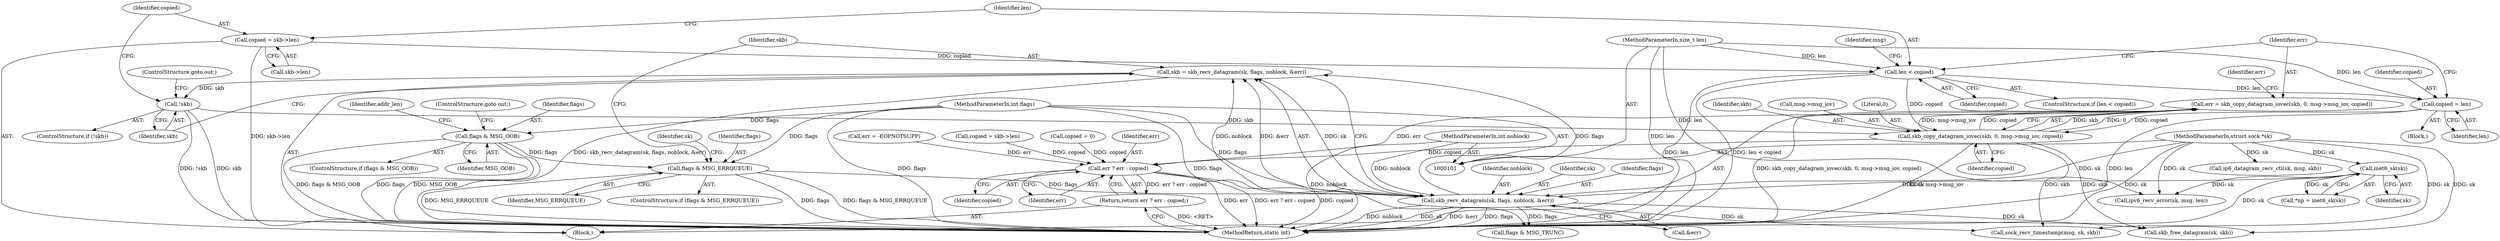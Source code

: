 digraph "0_linux_b860d3cc62877fad02863e2a08efff69a19382d2@API" {
"1000185" [label="(Call,err = skb_copy_datagram_iovec(skb, 0, msg->msg_iov, copied))"];
"1000187" [label="(Call,skb_copy_datagram_iovec(skb, 0, msg->msg_iov, copied))"];
"1000164" [label="(Call,!skb)"];
"1000155" [label="(Call,skb = skb_recv_datagram(sk, flags, noblock, &err))"];
"1000157" [label="(Call,skb_recv_datagram(sk, flags, noblock, &err))"];
"1000113" [label="(Call,inet6_sk(sk))"];
"1000103" [label="(MethodParameterIn,struct sock *sk)"];
"1000147" [label="(Call,flags & MSG_ERRQUEUE)"];
"1000134" [label="(Call,flags & MSG_OOB)"];
"1000107" [label="(MethodParameterIn,int flags)"];
"1000106" [label="(MethodParameterIn,int noblock)"];
"1000182" [label="(Call,copied = len)"];
"1000173" [label="(Call,len < copied)"];
"1000105" [label="(MethodParameterIn,size_t len)"];
"1000167" [label="(Call,copied = skb->len)"];
"1000278" [label="(Call,err ? err : copied)"];
"1000277" [label="(Return,return err ? err : copied;)"];
"1000185" [label="(Call,err = skb_copy_datagram_iovec(skb, 0, msg->msg_iov, copied))"];
"1000166" [label="(ControlStructure,goto out;)"];
"1000160" [label="(Identifier,noblock)"];
"1000135" [label="(Identifier,flags)"];
"1000157" [label="(Call,skb_recv_datagram(sk, flags, noblock, &err))"];
"1000197" [label="(Call,sock_recv_timestamp(msg, sk, skb))"];
"1000103" [label="(MethodParameterIn,struct sock *sk)"];
"1000273" [label="(Call,skb_free_datagram(sk, skb))"];
"1000128" [label="(Call,err = -EOPNOTSUPP)"];
"1000163" [label="(ControlStructure,if (!skb))"];
"1000156" [label="(Identifier,skb)"];
"1000158" [label="(Identifier,sk)"];
"1000111" [label="(Call,*np = inet6_sk(sk))"];
"1000146" [label="(ControlStructure,if (flags & MSG_ERRQUEUE))"];
"1000187" [label="(Call,skb_copy_datagram_iovec(skb, 0, msg->msg_iov, copied))"];
"1000161" [label="(Call,&err)"];
"1000175" [label="(Identifier,copied)"];
"1000155" [label="(Call,skb = skb_recv_datagram(sk, flags, noblock, &err))"];
"1000279" [label="(Identifier,err)"];
"1000280" [label="(Identifier,err)"];
"1000176" [label="(Block,)"];
"1000277" [label="(Return,return err ? err : copied;)"];
"1000169" [label="(Call,skb->len)"];
"1000179" [label="(Identifier,msg)"];
"1000189" [label="(Literal,0)"];
"1000148" [label="(Identifier,flags)"];
"1000109" [label="(Block,)"];
"1000107" [label="(MethodParameterIn,int flags)"];
"1000136" [label="(Identifier,MSG_OOB)"];
"1000165" [label="(Identifier,skb)"];
"1000168" [label="(Identifier,copied)"];
"1000188" [label="(Identifier,skb)"];
"1000281" [label="(Identifier,copied)"];
"1000264" [label="(Call,flags & MSG_TRUNC)"];
"1000167" [label="(Call,copied = skb->len)"];
"1000134" [label="(Call,flags & MSG_OOB)"];
"1000159" [label="(Identifier,flags)"];
"1000174" [label="(Identifier,len)"];
"1000282" [label="(MethodReturn,static int)"];
"1000149" [label="(Identifier,MSG_ERRQUEUE)"];
"1000133" [label="(ControlStructure,if (flags & MSG_OOB))"];
"1000278" [label="(Call,err ? err : copied)"];
"1000164" [label="(Call,!skb)"];
"1000184" [label="(Identifier,len)"];
"1000190" [label="(Call,msg->msg_iov)"];
"1000195" [label="(Identifier,err)"];
"1000182" [label="(Call,copied = len)"];
"1000113" [label="(Call,inet6_sk(sk))"];
"1000172" [label="(ControlStructure,if (len < copied))"];
"1000173" [label="(Call,len < copied)"];
"1000186" [label="(Identifier,err)"];
"1000114" [label="(Identifier,sk)"];
"1000147" [label="(Call,flags & MSG_ERRQUEUE)"];
"1000151" [label="(Call,ipv6_recv_error(sk, msg, len))"];
"1000259" [label="(Call,ip6_datagram_recv_ctl(sk, msg, skb))"];
"1000183" [label="(Identifier,copied)"];
"1000193" [label="(Identifier,copied)"];
"1000105" [label="(MethodParameterIn,size_t len)"];
"1000152" [label="(Identifier,sk)"];
"1000139" [label="(Identifier,addr_len)"];
"1000106" [label="(MethodParameterIn,int noblock)"];
"1000267" [label="(Call,copied = skb->len)"];
"1000137" [label="(ControlStructure,goto out;)"];
"1000124" [label="(Call,copied = 0)"];
"1000185" -> "1000109"  [label="AST: "];
"1000185" -> "1000187"  [label="CFG: "];
"1000186" -> "1000185"  [label="AST: "];
"1000187" -> "1000185"  [label="AST: "];
"1000195" -> "1000185"  [label="CFG: "];
"1000185" -> "1000282"  [label="DDG: skb_copy_datagram_iovec(skb, 0, msg->msg_iov, copied)"];
"1000187" -> "1000185"  [label="DDG: skb"];
"1000187" -> "1000185"  [label="DDG: 0"];
"1000187" -> "1000185"  [label="DDG: msg->msg_iov"];
"1000187" -> "1000185"  [label="DDG: copied"];
"1000185" -> "1000278"  [label="DDG: err"];
"1000187" -> "1000193"  [label="CFG: "];
"1000188" -> "1000187"  [label="AST: "];
"1000189" -> "1000187"  [label="AST: "];
"1000190" -> "1000187"  [label="AST: "];
"1000193" -> "1000187"  [label="AST: "];
"1000187" -> "1000282"  [label="DDG: msg->msg_iov"];
"1000164" -> "1000187"  [label="DDG: skb"];
"1000182" -> "1000187"  [label="DDG: copied"];
"1000173" -> "1000187"  [label="DDG: copied"];
"1000187" -> "1000197"  [label="DDG: skb"];
"1000187" -> "1000273"  [label="DDG: skb"];
"1000187" -> "1000278"  [label="DDG: copied"];
"1000164" -> "1000163"  [label="AST: "];
"1000164" -> "1000165"  [label="CFG: "];
"1000165" -> "1000164"  [label="AST: "];
"1000166" -> "1000164"  [label="CFG: "];
"1000168" -> "1000164"  [label="CFG: "];
"1000164" -> "1000282"  [label="DDG: !skb"];
"1000164" -> "1000282"  [label="DDG: skb"];
"1000155" -> "1000164"  [label="DDG: skb"];
"1000155" -> "1000109"  [label="AST: "];
"1000155" -> "1000157"  [label="CFG: "];
"1000156" -> "1000155"  [label="AST: "];
"1000157" -> "1000155"  [label="AST: "];
"1000165" -> "1000155"  [label="CFG: "];
"1000155" -> "1000282"  [label="DDG: skb_recv_datagram(sk, flags, noblock, &err)"];
"1000157" -> "1000155"  [label="DDG: sk"];
"1000157" -> "1000155"  [label="DDG: flags"];
"1000157" -> "1000155"  [label="DDG: noblock"];
"1000157" -> "1000155"  [label="DDG: &err"];
"1000157" -> "1000161"  [label="CFG: "];
"1000158" -> "1000157"  [label="AST: "];
"1000159" -> "1000157"  [label="AST: "];
"1000160" -> "1000157"  [label="AST: "];
"1000161" -> "1000157"  [label="AST: "];
"1000157" -> "1000282"  [label="DDG: flags"];
"1000157" -> "1000282"  [label="DDG: noblock"];
"1000157" -> "1000282"  [label="DDG: sk"];
"1000157" -> "1000282"  [label="DDG: &err"];
"1000113" -> "1000157"  [label="DDG: sk"];
"1000103" -> "1000157"  [label="DDG: sk"];
"1000147" -> "1000157"  [label="DDG: flags"];
"1000107" -> "1000157"  [label="DDG: flags"];
"1000106" -> "1000157"  [label="DDG: noblock"];
"1000157" -> "1000197"  [label="DDG: sk"];
"1000157" -> "1000264"  [label="DDG: flags"];
"1000157" -> "1000273"  [label="DDG: sk"];
"1000113" -> "1000111"  [label="AST: "];
"1000113" -> "1000114"  [label="CFG: "];
"1000114" -> "1000113"  [label="AST: "];
"1000111" -> "1000113"  [label="CFG: "];
"1000113" -> "1000282"  [label="DDG: sk"];
"1000113" -> "1000111"  [label="DDG: sk"];
"1000103" -> "1000113"  [label="DDG: sk"];
"1000113" -> "1000151"  [label="DDG: sk"];
"1000103" -> "1000101"  [label="AST: "];
"1000103" -> "1000282"  [label="DDG: sk"];
"1000103" -> "1000151"  [label="DDG: sk"];
"1000103" -> "1000197"  [label="DDG: sk"];
"1000103" -> "1000259"  [label="DDG: sk"];
"1000103" -> "1000273"  [label="DDG: sk"];
"1000147" -> "1000146"  [label="AST: "];
"1000147" -> "1000149"  [label="CFG: "];
"1000148" -> "1000147"  [label="AST: "];
"1000149" -> "1000147"  [label="AST: "];
"1000152" -> "1000147"  [label="CFG: "];
"1000156" -> "1000147"  [label="CFG: "];
"1000147" -> "1000282"  [label="DDG: MSG_ERRQUEUE"];
"1000147" -> "1000282"  [label="DDG: flags"];
"1000147" -> "1000282"  [label="DDG: flags & MSG_ERRQUEUE"];
"1000134" -> "1000147"  [label="DDG: flags"];
"1000107" -> "1000147"  [label="DDG: flags"];
"1000134" -> "1000133"  [label="AST: "];
"1000134" -> "1000136"  [label="CFG: "];
"1000135" -> "1000134"  [label="AST: "];
"1000136" -> "1000134"  [label="AST: "];
"1000137" -> "1000134"  [label="CFG: "];
"1000139" -> "1000134"  [label="CFG: "];
"1000134" -> "1000282"  [label="DDG: flags & MSG_OOB"];
"1000134" -> "1000282"  [label="DDG: flags"];
"1000134" -> "1000282"  [label="DDG: MSG_OOB"];
"1000107" -> "1000134"  [label="DDG: flags"];
"1000107" -> "1000101"  [label="AST: "];
"1000107" -> "1000282"  [label="DDG: flags"];
"1000107" -> "1000264"  [label="DDG: flags"];
"1000106" -> "1000101"  [label="AST: "];
"1000106" -> "1000282"  [label="DDG: noblock"];
"1000182" -> "1000176"  [label="AST: "];
"1000182" -> "1000184"  [label="CFG: "];
"1000183" -> "1000182"  [label="AST: "];
"1000184" -> "1000182"  [label="AST: "];
"1000186" -> "1000182"  [label="CFG: "];
"1000182" -> "1000282"  [label="DDG: len"];
"1000173" -> "1000182"  [label="DDG: len"];
"1000105" -> "1000182"  [label="DDG: len"];
"1000173" -> "1000172"  [label="AST: "];
"1000173" -> "1000175"  [label="CFG: "];
"1000174" -> "1000173"  [label="AST: "];
"1000175" -> "1000173"  [label="AST: "];
"1000179" -> "1000173"  [label="CFG: "];
"1000186" -> "1000173"  [label="CFG: "];
"1000173" -> "1000282"  [label="DDG: len < copied"];
"1000173" -> "1000282"  [label="DDG: len"];
"1000105" -> "1000173"  [label="DDG: len"];
"1000167" -> "1000173"  [label="DDG: copied"];
"1000105" -> "1000101"  [label="AST: "];
"1000105" -> "1000282"  [label="DDG: len"];
"1000105" -> "1000151"  [label="DDG: len"];
"1000167" -> "1000109"  [label="AST: "];
"1000167" -> "1000169"  [label="CFG: "];
"1000168" -> "1000167"  [label="AST: "];
"1000169" -> "1000167"  [label="AST: "];
"1000174" -> "1000167"  [label="CFG: "];
"1000167" -> "1000282"  [label="DDG: skb->len"];
"1000278" -> "1000277"  [label="AST: "];
"1000278" -> "1000280"  [label="CFG: "];
"1000278" -> "1000281"  [label="CFG: "];
"1000279" -> "1000278"  [label="AST: "];
"1000280" -> "1000278"  [label="AST: "];
"1000281" -> "1000278"  [label="AST: "];
"1000277" -> "1000278"  [label="CFG: "];
"1000278" -> "1000282"  [label="DDG: err"];
"1000278" -> "1000282"  [label="DDG: err ? err : copied"];
"1000278" -> "1000282"  [label="DDG: copied"];
"1000278" -> "1000277"  [label="DDG: err ? err : copied"];
"1000128" -> "1000278"  [label="DDG: err"];
"1000124" -> "1000278"  [label="DDG: copied"];
"1000267" -> "1000278"  [label="DDG: copied"];
"1000277" -> "1000109"  [label="AST: "];
"1000282" -> "1000277"  [label="CFG: "];
"1000277" -> "1000282"  [label="DDG: <RET>"];
}
